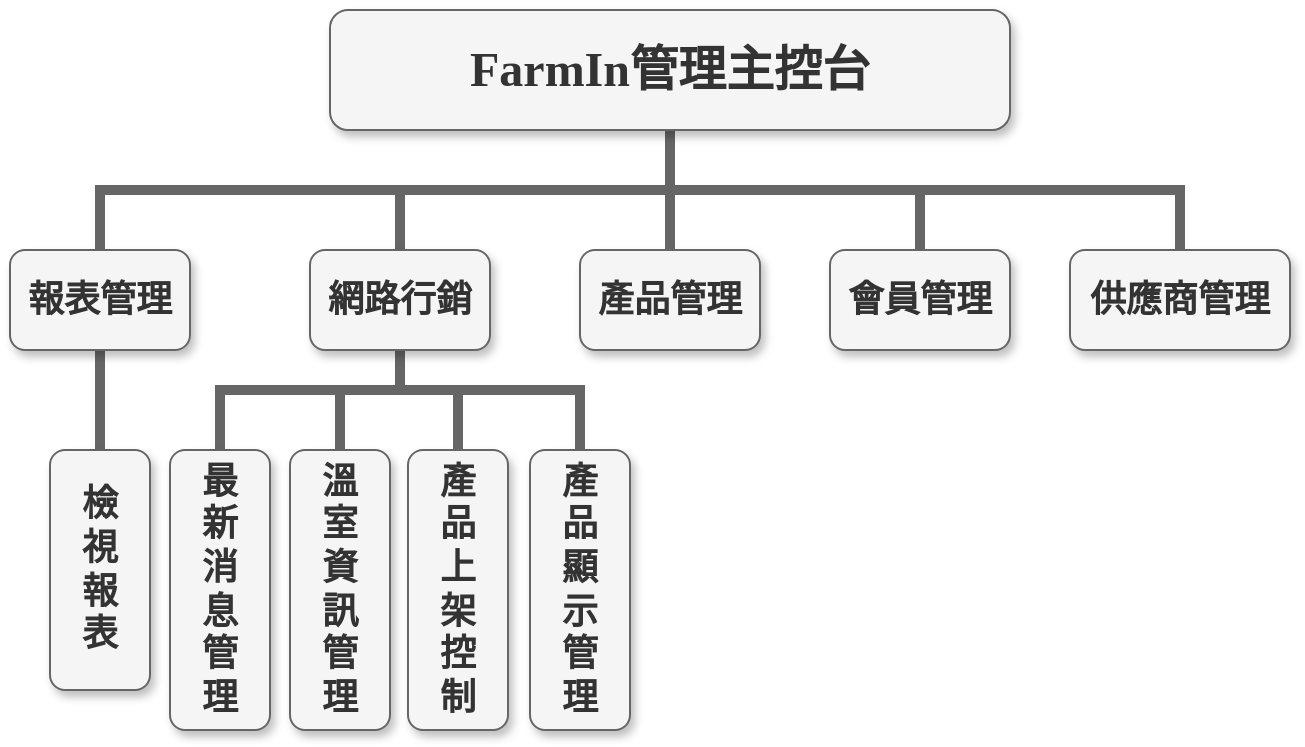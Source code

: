 <mxfile version="12.9.13" type="device"><diagram id="tMCQ6xl6dNzk4lKCaU6Q" name="第1頁"><mxGraphModel dx="1086" dy="806" grid="1" gridSize="10" guides="1" tooltips="1" connect="1" arrows="1" fold="1" page="1" pageScale="1" pageWidth="827" pageHeight="1169" math="0" shadow="0"><root><mxCell id="0"/><mxCell id="1" parent="0"/><mxCell id="2JEF_Eg7tXM4eFA2Drcm-3" value="供應商管理" style="whiteSpace=wrap;rounded=1;shadow=1;fontStyle=1;fontSize=18;fontFamily=Noto Sans TC;fillColor=#f5f5f5;strokeColor=#666666;fontColor=#333333;" parent="1" vertex="1"><mxGeometry x="530" y="130" width="110" height="50" as="geometry"/></mxCell><mxCell id="2JEF_Eg7tXM4eFA2Drcm-4" value="會員管理" style="whiteSpace=wrap;rounded=1;shadow=1;fontStyle=1;fontSize=18;fontFamily=Noto Sans TC;fillColor=#f5f5f5;strokeColor=#666666;fontColor=#333333;" parent="1" vertex="1"><mxGeometry x="410" y="130" width="90" height="50" as="geometry"/></mxCell><mxCell id="2JEF_Eg7tXM4eFA2Drcm-5" value="產品顯示管理" style="whiteSpace=wrap;rounded=1;shadow=1;fontStyle=1;fontSize=18;fontFamily=Noto Sans TC;spacing=10;fillColor=#f5f5f5;strokeColor=#666666;fontColor=#333333;" parent="1" vertex="1"><mxGeometry x="260" y="230" width="50" height="140" as="geometry"/></mxCell><mxCell id="2JEF_Eg7tXM4eFA2Drcm-6" value="產品上架控制" style="whiteSpace=wrap;rounded=1;shadow=1;fontStyle=1;fontSize=18;fontFamily=Noto Sans TC;spacing=10;fillColor=#f5f5f5;strokeColor=#666666;fontColor=#333333;" parent="1" vertex="1"><mxGeometry x="199" y="230" width="50" height="140" as="geometry"/></mxCell><mxCell id="2JEF_Eg7tXM4eFA2Drcm-7" value="溫室資訊管理" style="whiteSpace=wrap;rounded=1;shadow=1;fontStyle=1;fontSize=18;fontFamily=Noto Sans TC;spacing=10;fillColor=#f5f5f5;strokeColor=#666666;fontColor=#333333;" parent="1" vertex="1"><mxGeometry x="140" y="230" width="50" height="140" as="geometry"/></mxCell><mxCell id="2JEF_Eg7tXM4eFA2Drcm-8" style="edgeStyle=orthogonalEdgeStyle;rounded=0;orthogonalLoop=1;jettySize=auto;html=1;entryX=0.5;entryY=0;entryDx=0;entryDy=0;endArrow=none;endFill=0;fillColor=#f5f5f5;strokeColor=#666666;strokeWidth=5;" parent="1" source="2JEF_Eg7tXM4eFA2Drcm-9" target="2JEF_Eg7tXM4eFA2Drcm-34" edge="1"><mxGeometry relative="1" as="geometry"/></mxCell><mxCell id="2JEF_Eg7tXM4eFA2Drcm-9" value="報表管理" style="whiteSpace=wrap;rounded=1;shadow=1;fontStyle=1;fontSize=18;fontFamily=Noto Sans TC;fillColor=#f5f5f5;strokeColor=#666666;fontColor=#333333;" parent="1" vertex="1"><mxGeometry y="130" width="90" height="50" as="geometry"/></mxCell><mxCell id="2JEF_Eg7tXM4eFA2Drcm-12" value="產品管理" style="whiteSpace=wrap;rounded=1;shadow=1;fontStyle=1;fontSize=18;fontFamily=Noto Sans TC;fillColor=#f5f5f5;strokeColor=#666666;fontColor=#333333;" parent="1" vertex="1"><mxGeometry x="285" y="130" width="90" height="50" as="geometry"/></mxCell><mxCell id="2JEF_Eg7tXM4eFA2Drcm-14" style="edgeStyle=orthogonalEdgeStyle;rounded=0;orthogonalLoop=1;jettySize=auto;html=1;entryX=0.5;entryY=0;entryDx=0;entryDy=0;endArrow=none;endFill=0;fillColor=#f5f5f5;strokeColor=#666666;strokeWidth=5;" parent="1" source="2JEF_Eg7tXM4eFA2Drcm-21" target="2JEF_Eg7tXM4eFA2Drcm-9" edge="1"><mxGeometry relative="1" as="geometry"><Array as="points"><mxPoint x="330" y="100"/><mxPoint x="45" y="100"/></Array></mxGeometry></mxCell><mxCell id="2JEF_Eg7tXM4eFA2Drcm-15" style="edgeStyle=orthogonalEdgeStyle;rounded=0;orthogonalLoop=1;jettySize=auto;html=1;entryX=0.5;entryY=0;entryDx=0;entryDy=0;endArrow=none;endFill=0;fillColor=#f5f5f5;strokeColor=#666666;strokeWidth=5;" parent="1" source="2JEF_Eg7tXM4eFA2Drcm-21" target="2JEF_Eg7tXM4eFA2Drcm-26" edge="1"><mxGeometry relative="1" as="geometry"><Array as="points"><mxPoint x="330" y="100"/><mxPoint x="195" y="100"/></Array></mxGeometry></mxCell><mxCell id="2JEF_Eg7tXM4eFA2Drcm-18" style="edgeStyle=orthogonalEdgeStyle;rounded=0;orthogonalLoop=1;jettySize=auto;html=1;entryX=0.5;entryY=0;entryDx=0;entryDy=0;endArrow=none;endFill=0;fillColor=#f5f5f5;strokeColor=#666666;strokeWidth=5;" parent="1" source="2JEF_Eg7tXM4eFA2Drcm-21" target="2JEF_Eg7tXM4eFA2Drcm-12" edge="1"><mxGeometry relative="1" as="geometry"/></mxCell><mxCell id="2JEF_Eg7tXM4eFA2Drcm-19" style="edgeStyle=orthogonalEdgeStyle;rounded=0;orthogonalLoop=1;jettySize=auto;html=1;entryX=0.5;entryY=0;entryDx=0;entryDy=0;endArrow=none;endFill=0;fillColor=#f5f5f5;strokeColor=#666666;strokeWidth=5;" parent="1" source="2JEF_Eg7tXM4eFA2Drcm-21" target="2JEF_Eg7tXM4eFA2Drcm-4" edge="1"><mxGeometry relative="1" as="geometry"><Array as="points"><mxPoint x="330" y="100"/><mxPoint x="455" y="100"/></Array></mxGeometry></mxCell><mxCell id="2JEF_Eg7tXM4eFA2Drcm-20" style="edgeStyle=orthogonalEdgeStyle;rounded=0;orthogonalLoop=1;jettySize=auto;html=1;entryX=0.5;entryY=0;entryDx=0;entryDy=0;endArrow=none;endFill=0;fillColor=#f5f5f5;strokeColor=#666666;strokeWidth=5;" parent="1" source="2JEF_Eg7tXM4eFA2Drcm-21" target="2JEF_Eg7tXM4eFA2Drcm-3" edge="1"><mxGeometry relative="1" as="geometry"><Array as="points"><mxPoint x="330" y="100"/><mxPoint x="585" y="100"/></Array></mxGeometry></mxCell><mxCell id="2JEF_Eg7tXM4eFA2Drcm-21" value="FarmIn管理主控台" style="whiteSpace=wrap;rounded=1;shadow=1;fontStyle=1;fontSize=24;fontFamily=Noto Sans TC;fillColor=#f5f5f5;strokeColor=#666666;fontColor=#333333;" parent="1" vertex="1"><mxGeometry x="160" y="10" width="340" height="60" as="geometry"/></mxCell><mxCell id="2JEF_Eg7tXM4eFA2Drcm-22" style="edgeStyle=orthogonalEdgeStyle;rounded=0;orthogonalLoop=1;jettySize=auto;html=1;entryX=0.5;entryY=0;entryDx=0;entryDy=0;endArrow=none;endFill=0;fillColor=#f5f5f5;strokeColor=#666666;strokeWidth=5;" parent="1" source="2JEF_Eg7tXM4eFA2Drcm-26" target="2JEF_Eg7tXM4eFA2Drcm-36" edge="1"><mxGeometry relative="1" as="geometry"><mxPoint x="105" y="230" as="targetPoint"/><Array as="points"><mxPoint x="195" y="200"/><mxPoint x="105" y="200"/></Array></mxGeometry></mxCell><mxCell id="2JEF_Eg7tXM4eFA2Drcm-23" style="edgeStyle=orthogonalEdgeStyle;rounded=0;orthogonalLoop=1;jettySize=auto;html=1;entryX=0.5;entryY=0;entryDx=0;entryDy=0;endArrow=none;endFill=0;fillColor=#f5f5f5;strokeColor=#666666;strokeWidth=5;" parent="1" source="2JEF_Eg7tXM4eFA2Drcm-26" target="2JEF_Eg7tXM4eFA2Drcm-7" edge="1"><mxGeometry relative="1" as="geometry"><Array as="points"><mxPoint x="195" y="200"/><mxPoint x="165" y="200"/></Array></mxGeometry></mxCell><mxCell id="2JEF_Eg7tXM4eFA2Drcm-24" style="edgeStyle=orthogonalEdgeStyle;rounded=0;orthogonalLoop=1;jettySize=auto;html=1;entryX=0.5;entryY=0;entryDx=0;entryDy=0;exitX=0.5;exitY=1;exitDx=0;exitDy=0;endArrow=none;endFill=0;fillColor=#f5f5f5;strokeColor=#666666;strokeWidth=5;" parent="1" source="2JEF_Eg7tXM4eFA2Drcm-26" target="2JEF_Eg7tXM4eFA2Drcm-6" edge="1"><mxGeometry relative="1" as="geometry"><mxPoint x="180" y="190" as="sourcePoint"/><Array as="points"><mxPoint x="195" y="200"/><mxPoint x="224" y="200"/></Array></mxGeometry></mxCell><mxCell id="2JEF_Eg7tXM4eFA2Drcm-25" style="edgeStyle=orthogonalEdgeStyle;rounded=0;orthogonalLoop=1;jettySize=auto;html=1;entryX=0.5;entryY=0;entryDx=0;entryDy=0;endArrow=none;endFill=0;fillColor=#f5f5f5;strokeColor=#666666;strokeWidth=5;" parent="1" source="2JEF_Eg7tXM4eFA2Drcm-26" target="2JEF_Eg7tXM4eFA2Drcm-5" edge="1"><mxGeometry relative="1" as="geometry"><Array as="points"><mxPoint x="195" y="200"/><mxPoint x="285" y="200"/></Array></mxGeometry></mxCell><mxCell id="2JEF_Eg7tXM4eFA2Drcm-26" value="網路行銷" style="whiteSpace=wrap;rounded=1;fillColor=#f5f5f5;strokeColor=#666666;shadow=1;fontStyle=1;fontSize=18;fontFamily=Noto Sans TC;fontColor=#333333;" parent="1" vertex="1"><mxGeometry x="150" y="130" width="90" height="50" as="geometry"/></mxCell><mxCell id="2JEF_Eg7tXM4eFA2Drcm-34" value="檢視報表" style="whiteSpace=wrap;rounded=1;shadow=1;fontStyle=1;fontSize=18;fontFamily=Noto Sans TC;spacing=10;fillColor=#f5f5f5;strokeColor=#666666;fontColor=#333333;" parent="1" vertex="1"><mxGeometry x="20" y="230" width="50" height="120" as="geometry"/></mxCell><mxCell id="2JEF_Eg7tXM4eFA2Drcm-36" value="最新消息管理" style="whiteSpace=wrap;rounded=1;shadow=1;fontStyle=1;fontSize=18;fontFamily=Noto Sans TC;spacing=10;fillColor=#f5f5f5;strokeColor=#666666;fontColor=#333333;" parent="1" vertex="1"><mxGeometry x="80" y="230" width="50" height="140" as="geometry"/></mxCell></root></mxGraphModel></diagram></mxfile>